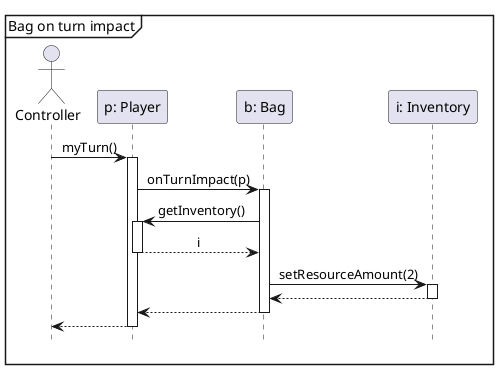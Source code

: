@startuml
'https://plantuml.com/sequence-diagram

hide footbox
skinparam sequenceMessageAlign center

mainframe Bag on turn impact

actor Controller as c
participant "p: Player" as p
participant "b: Bag" as b
participant "i: Inventory" as i

c -> p ++ : myTurn()
        p -> b ++ : onTurnImpact(p)
        b -> p ++ : getInventory()
        return i
            b -> i ++ : setResourceAmount(2)
            return
        return
return

@enduml
